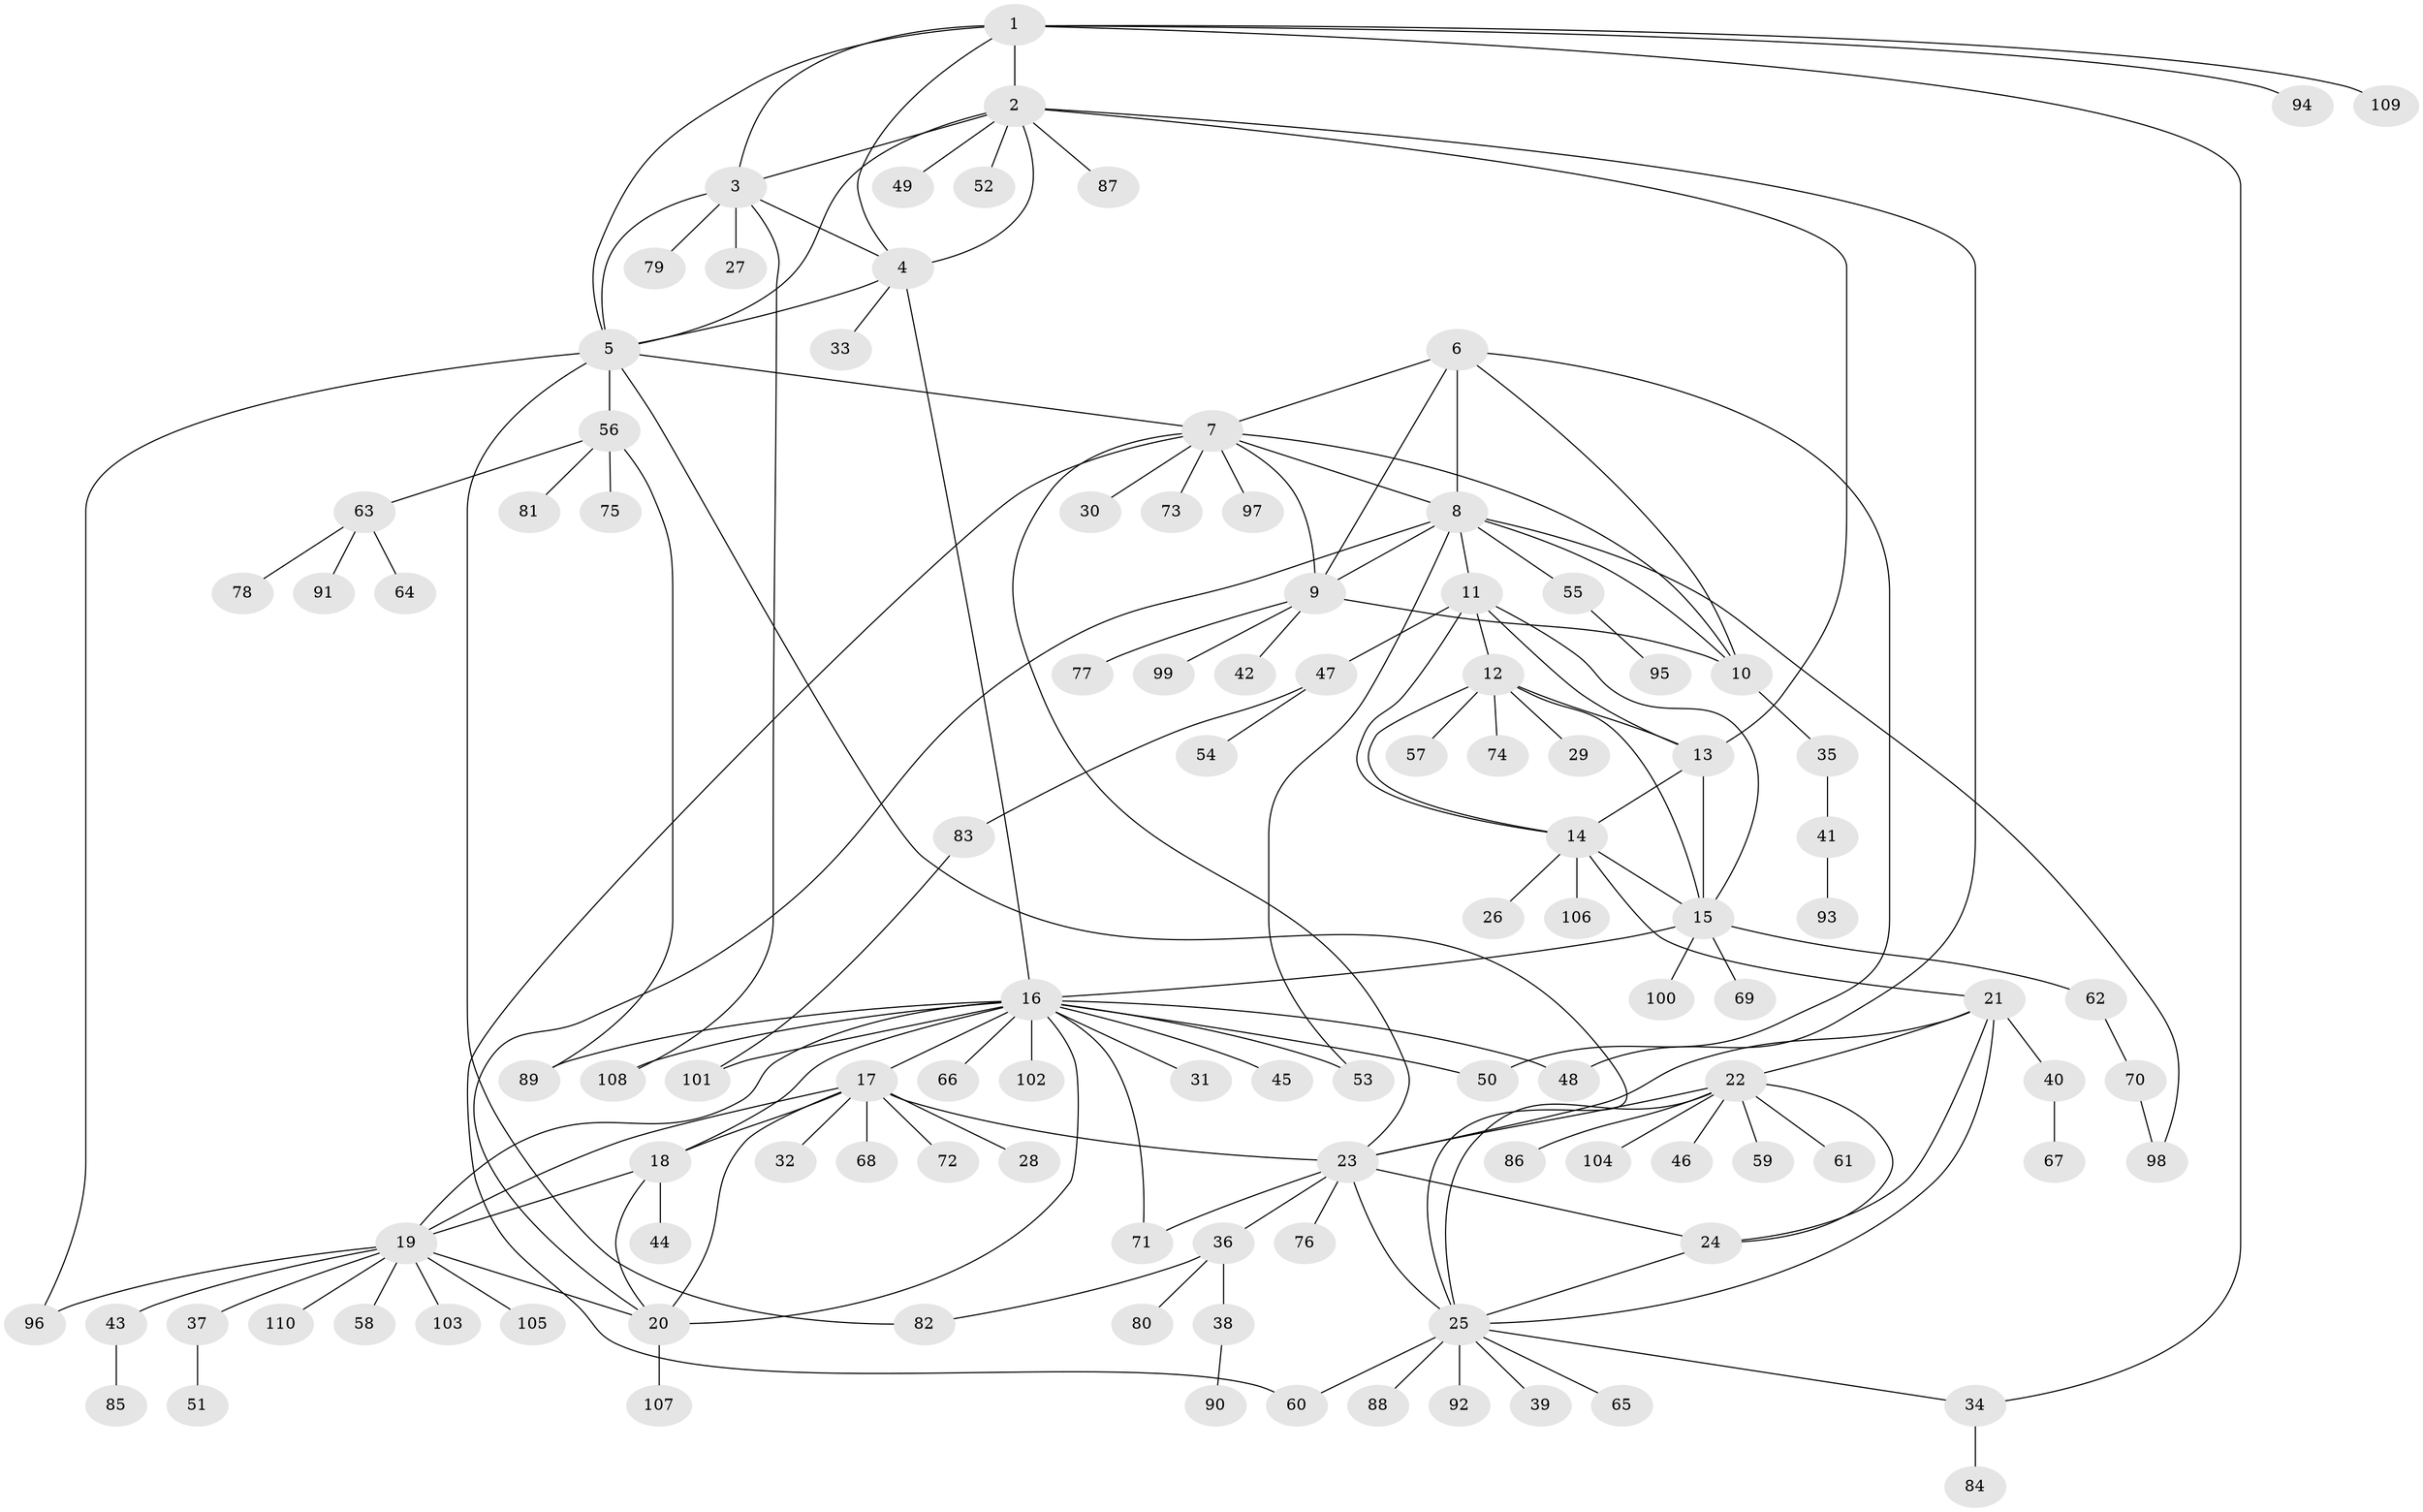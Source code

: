 // coarse degree distribution, {8: 0.05063291139240506, 9: 0.0379746835443038, 5: 0.0759493670886076, 1: 0.5443037974683544, 4: 0.0379746835443038, 7: 0.0379746835443038, 2: 0.1518987341772152, 3: 0.0379746835443038, 16: 0.012658227848101266, 10: 0.012658227848101266}
// Generated by graph-tools (version 1.1) at 2025/37/03/04/25 23:37:41]
// undirected, 110 vertices, 157 edges
graph export_dot {
  node [color=gray90,style=filled];
  1;
  2;
  3;
  4;
  5;
  6;
  7;
  8;
  9;
  10;
  11;
  12;
  13;
  14;
  15;
  16;
  17;
  18;
  19;
  20;
  21;
  22;
  23;
  24;
  25;
  26;
  27;
  28;
  29;
  30;
  31;
  32;
  33;
  34;
  35;
  36;
  37;
  38;
  39;
  40;
  41;
  42;
  43;
  44;
  45;
  46;
  47;
  48;
  49;
  50;
  51;
  52;
  53;
  54;
  55;
  56;
  57;
  58;
  59;
  60;
  61;
  62;
  63;
  64;
  65;
  66;
  67;
  68;
  69;
  70;
  71;
  72;
  73;
  74;
  75;
  76;
  77;
  78;
  79;
  80;
  81;
  82;
  83;
  84;
  85;
  86;
  87;
  88;
  89;
  90;
  91;
  92;
  93;
  94;
  95;
  96;
  97;
  98;
  99;
  100;
  101;
  102;
  103;
  104;
  105;
  106;
  107;
  108;
  109;
  110;
  1 -- 2;
  1 -- 3;
  1 -- 4;
  1 -- 5;
  1 -- 34;
  1 -- 94;
  1 -- 109;
  2 -- 3;
  2 -- 4;
  2 -- 5;
  2 -- 13;
  2 -- 48;
  2 -- 49;
  2 -- 52;
  2 -- 87;
  3 -- 4;
  3 -- 5;
  3 -- 27;
  3 -- 79;
  3 -- 108;
  4 -- 5;
  4 -- 16;
  4 -- 33;
  5 -- 7;
  5 -- 25;
  5 -- 56;
  5 -- 82;
  5 -- 96;
  6 -- 7;
  6 -- 8;
  6 -- 9;
  6 -- 10;
  6 -- 50;
  7 -- 8;
  7 -- 9;
  7 -- 10;
  7 -- 23;
  7 -- 30;
  7 -- 60;
  7 -- 73;
  7 -- 97;
  8 -- 9;
  8 -- 10;
  8 -- 11;
  8 -- 20;
  8 -- 53;
  8 -- 55;
  8 -- 98;
  9 -- 10;
  9 -- 42;
  9 -- 77;
  9 -- 99;
  10 -- 35;
  11 -- 12;
  11 -- 13;
  11 -- 14;
  11 -- 15;
  11 -- 47;
  12 -- 13;
  12 -- 14;
  12 -- 15;
  12 -- 29;
  12 -- 57;
  12 -- 74;
  13 -- 14;
  13 -- 15;
  14 -- 15;
  14 -- 21;
  14 -- 26;
  14 -- 106;
  15 -- 16;
  15 -- 62;
  15 -- 69;
  15 -- 100;
  16 -- 17;
  16 -- 18;
  16 -- 19;
  16 -- 20;
  16 -- 31;
  16 -- 45;
  16 -- 48;
  16 -- 50;
  16 -- 53;
  16 -- 66;
  16 -- 71;
  16 -- 89;
  16 -- 101;
  16 -- 102;
  16 -- 108;
  17 -- 18;
  17 -- 19;
  17 -- 20;
  17 -- 23;
  17 -- 28;
  17 -- 32;
  17 -- 68;
  17 -- 72;
  18 -- 19;
  18 -- 20;
  18 -- 44;
  19 -- 20;
  19 -- 37;
  19 -- 43;
  19 -- 58;
  19 -- 96;
  19 -- 103;
  19 -- 105;
  19 -- 110;
  20 -- 107;
  21 -- 22;
  21 -- 23;
  21 -- 24;
  21 -- 25;
  21 -- 40;
  22 -- 23;
  22 -- 24;
  22 -- 25;
  22 -- 46;
  22 -- 59;
  22 -- 61;
  22 -- 86;
  22 -- 104;
  23 -- 24;
  23 -- 25;
  23 -- 36;
  23 -- 71;
  23 -- 76;
  24 -- 25;
  25 -- 34;
  25 -- 39;
  25 -- 60;
  25 -- 65;
  25 -- 88;
  25 -- 92;
  34 -- 84;
  35 -- 41;
  36 -- 38;
  36 -- 80;
  36 -- 82;
  37 -- 51;
  38 -- 90;
  40 -- 67;
  41 -- 93;
  43 -- 85;
  47 -- 54;
  47 -- 83;
  55 -- 95;
  56 -- 63;
  56 -- 75;
  56 -- 81;
  56 -- 89;
  62 -- 70;
  63 -- 64;
  63 -- 78;
  63 -- 91;
  70 -- 98;
  83 -- 101;
}
